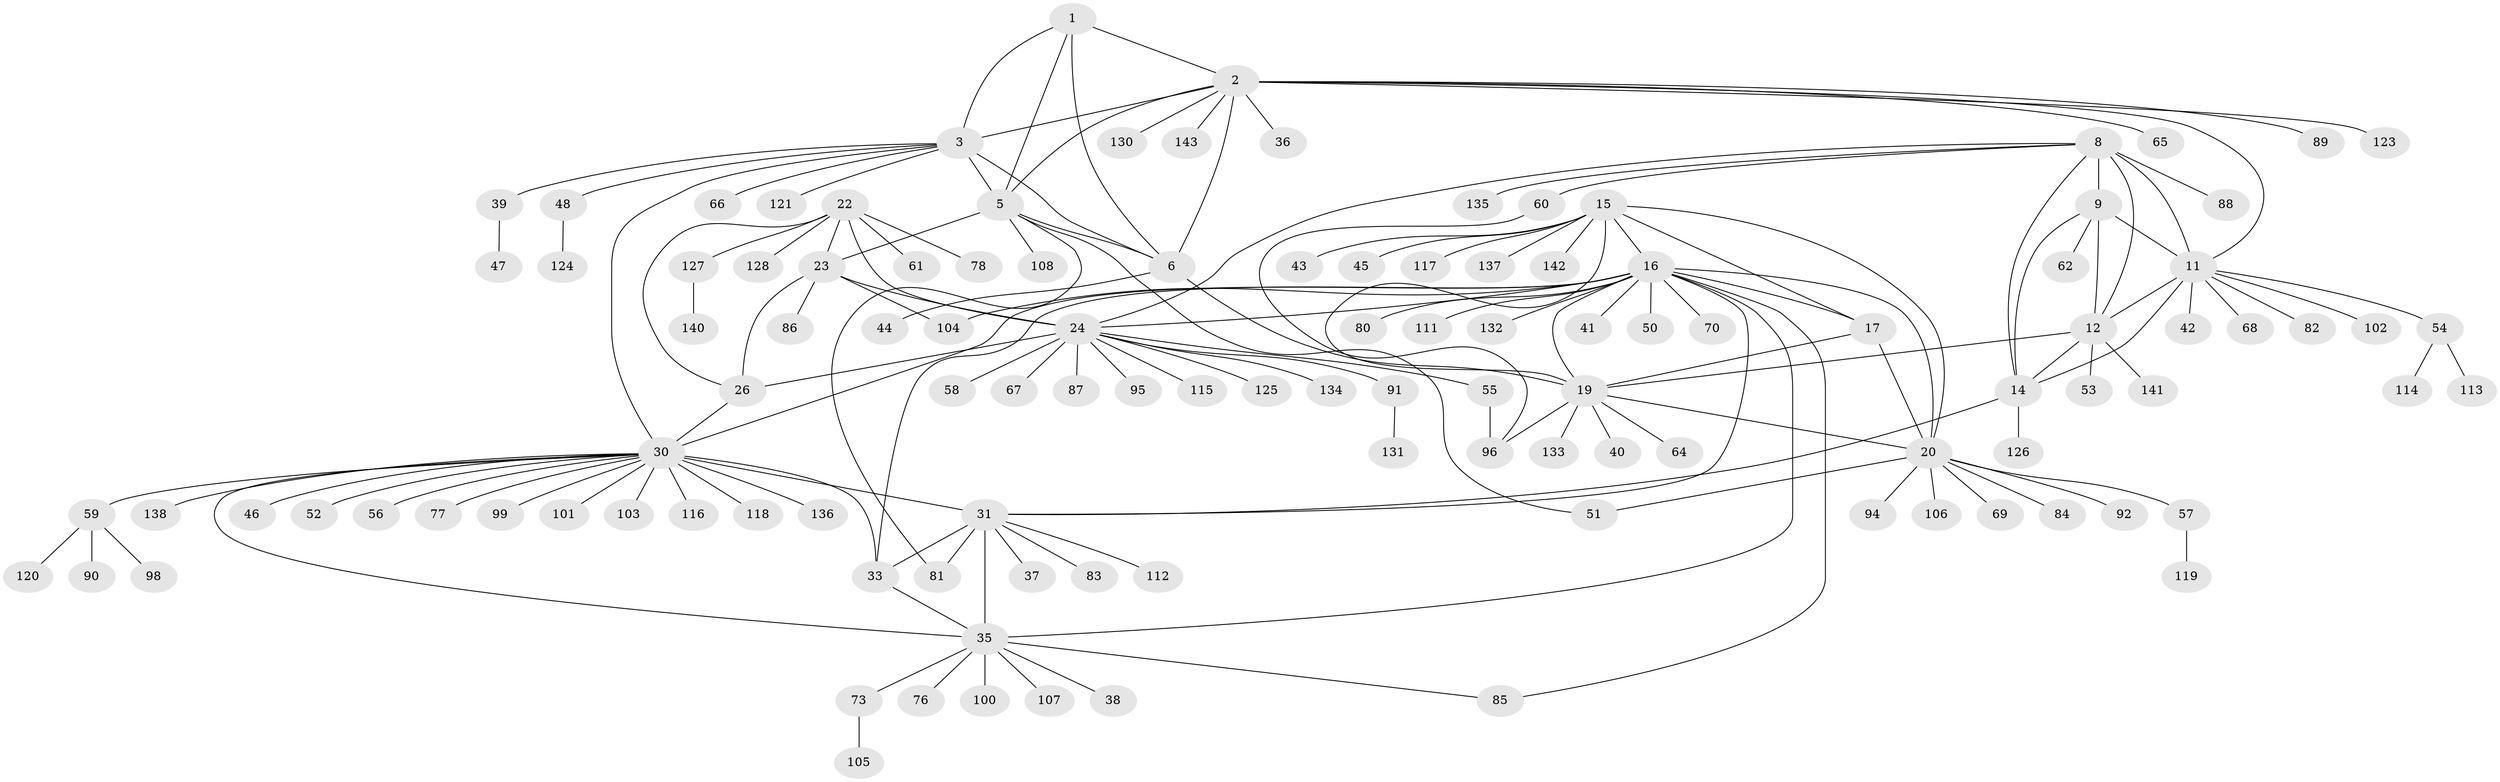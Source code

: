 // original degree distribution, {6: 0.013986013986013986, 11: 0.02097902097902098, 12: 0.03496503496503497, 8: 0.06293706293706294, 10: 0.02097902097902098, 7: 0.04895104895104895, 9: 0.02097902097902098, 14: 0.013986013986013986, 13: 0.006993006993006993, 1: 0.6013986013986014, 2: 0.1258741258741259, 3: 0.02097902097902098, 5: 0.006993006993006993}
// Generated by graph-tools (version 1.1) at 2025/11/02/27/25 16:11:30]
// undirected, 117 vertices, 155 edges
graph export_dot {
graph [start="1"]
  node [color=gray90,style=filled];
  1;
  2 [super="+4"];
  3 [super="+93"];
  5;
  6 [super="+7"];
  8 [super="+10"];
  9 [super="+63"];
  11 [super="+13"];
  12;
  14;
  15 [super="+18"];
  16 [super="+29"];
  17 [super="+49"];
  19 [super="+21"];
  20 [super="+109"];
  22 [super="+28"];
  23 [super="+27"];
  24 [super="+25"];
  26 [super="+129"];
  30 [super="+32"];
  31 [super="+34"];
  33;
  35 [super="+74"];
  36;
  37;
  38;
  39;
  40;
  41;
  42;
  43;
  44;
  45;
  46;
  47;
  48;
  50;
  51;
  52;
  53;
  54 [super="+79"];
  55;
  56;
  57 [super="+139"];
  58;
  59 [super="+75"];
  60;
  61 [super="+72"];
  62;
  64;
  65;
  66;
  67;
  68 [super="+71"];
  69;
  70;
  73;
  76;
  77;
  78;
  80;
  81;
  82;
  83;
  84;
  85;
  86;
  87;
  88;
  89;
  90;
  91;
  92;
  94 [super="+97"];
  95;
  96 [super="+110"];
  98;
  99;
  100;
  101;
  102;
  103;
  104;
  105;
  106;
  107;
  108;
  111;
  112;
  113;
  114;
  115;
  116;
  117;
  118;
  119;
  120 [super="+122"];
  121;
  123;
  124;
  125;
  126;
  127;
  128;
  130;
  131;
  132;
  133;
  134;
  135;
  136;
  137;
  138;
  140;
  141;
  142;
  143;
  1 -- 2 [weight=2];
  1 -- 3;
  1 -- 5;
  1 -- 6 [weight=2];
  2 -- 3 [weight=2];
  2 -- 5 [weight=2];
  2 -- 6 [weight=4];
  2 -- 11;
  2 -- 36;
  2 -- 89;
  2 -- 123;
  2 -- 143;
  2 -- 65;
  2 -- 130;
  3 -- 5;
  3 -- 6 [weight=2];
  3 -- 39;
  3 -- 48;
  3 -- 66;
  3 -- 121;
  3 -- 30;
  5 -- 6 [weight=2];
  5 -- 23;
  5 -- 51;
  5 -- 81;
  5 -- 108;
  6 -- 19;
  6 -- 44;
  8 -- 9 [weight=2];
  8 -- 11 [weight=4];
  8 -- 12 [weight=2];
  8 -- 14 [weight=2];
  8 -- 60;
  8 -- 135;
  8 -- 24;
  8 -- 88;
  9 -- 11 [weight=2];
  9 -- 12;
  9 -- 14;
  9 -- 62;
  11 -- 12 [weight=2];
  11 -- 14 [weight=2];
  11 -- 42;
  11 -- 54;
  11 -- 68;
  11 -- 82;
  11 -- 102;
  12 -- 14;
  12 -- 53;
  12 -- 141;
  12 -- 19;
  14 -- 31;
  14 -- 126;
  15 -- 16 [weight=2];
  15 -- 17 [weight=2];
  15 -- 19 [weight=4];
  15 -- 20 [weight=2];
  15 -- 43;
  15 -- 117;
  15 -- 137;
  15 -- 142;
  15 -- 45;
  16 -- 17;
  16 -- 19 [weight=2];
  16 -- 20 [weight=2];
  16 -- 41;
  16 -- 80;
  16 -- 85;
  16 -- 104;
  16 -- 33;
  16 -- 35;
  16 -- 132;
  16 -- 70;
  16 -- 111;
  16 -- 50;
  16 -- 30 [weight=2];
  16 -- 31 [weight=2];
  16 -- 24;
  17 -- 19 [weight=2];
  17 -- 20;
  19 -- 20 [weight=2];
  19 -- 40;
  19 -- 64;
  19 -- 96;
  19 -- 133;
  20 -- 51;
  20 -- 57;
  20 -- 69;
  20 -- 84;
  20 -- 92;
  20 -- 94;
  20 -- 106;
  22 -- 23 [weight=4];
  22 -- 24 [weight=4];
  22 -- 26 [weight=2];
  22 -- 78;
  22 -- 127;
  22 -- 128;
  22 -- 61;
  23 -- 24 [weight=4];
  23 -- 26 [weight=2];
  23 -- 86;
  23 -- 104;
  24 -- 26 [weight=2];
  24 -- 55;
  24 -- 58;
  24 -- 91;
  24 -- 125;
  24 -- 67;
  24 -- 134;
  24 -- 115;
  24 -- 87;
  24 -- 95;
  26 -- 30;
  30 -- 31 [weight=4];
  30 -- 33 [weight=2];
  30 -- 35 [weight=2];
  30 -- 59;
  30 -- 77;
  30 -- 101;
  30 -- 103;
  30 -- 116;
  30 -- 138;
  30 -- 99;
  30 -- 136;
  30 -- 46;
  30 -- 52;
  30 -- 118;
  30 -- 56;
  31 -- 33 [weight=2];
  31 -- 35 [weight=2];
  31 -- 83;
  31 -- 37;
  31 -- 112;
  31 -- 81;
  33 -- 35;
  35 -- 38;
  35 -- 73;
  35 -- 76;
  35 -- 85;
  35 -- 100;
  35 -- 107;
  39 -- 47;
  48 -- 124;
  54 -- 113;
  54 -- 114;
  55 -- 96;
  57 -- 119;
  59 -- 90;
  59 -- 98;
  59 -- 120;
  60 -- 96;
  73 -- 105;
  91 -- 131;
  127 -- 140;
}
